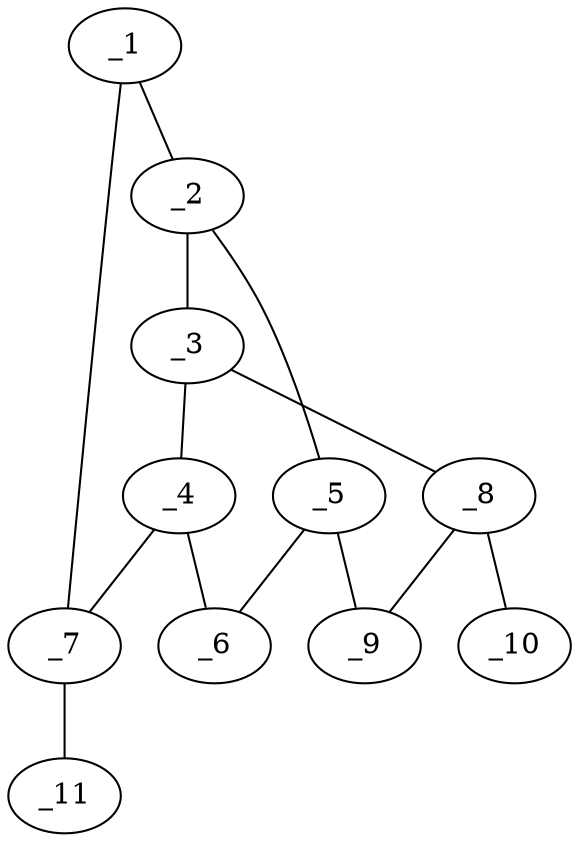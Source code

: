 graph molid666432 {
	_1	 [charge=0,
		chem=1,
		symbol="C  ",
		x="2.2788",
		y="0.1106"];
	_2	 [charge=0,
		chem=1,
		symbol="C  ",
		x="3.0878",
		y="0.6984"];
	_1 -- _2	 [valence=1];
	_7	 [charge=0,
		chem=1,
		symbol="C  ",
		x="2.5878",
		y="-0.8404"];
	_1 -- _7	 [valence=1];
	_3	 [charge=0,
		chem=1,
		symbol="C  ",
		x="3.8968",
		y="0.1106"];
	_2 -- _3	 [valence=1];
	_5	 [charge=0,
		chem=1,
		symbol="C  ",
		x="3.3968",
		y="1.6495"];
	_2 -- _5	 [valence=1];
	_4	 [charge=0,
		chem=1,
		symbol="C  ",
		x="3.5878",
		y="-0.8404"];
	_3 -- _4	 [valence=1];
	_8	 [charge=0,
		chem=1,
		symbol="C  ",
		x="4.7058",
		y="0.6984"];
	_3 -- _8	 [valence=1];
	_6	 [charge=0,
		chem=1,
		symbol="C  ",
		x="4.3968",
		y="-1.4282"];
	_4 -- _6	 [valence=1];
	_4 -- _7	 [valence=1];
	_5 -- _6	 [valence=1];
	_9	 [charge=0,
		chem=2,
		symbol="O  ",
		x="4.3968",
		y="1.6495"];
	_5 -- _9	 [valence=1];
	_11	 [charge=0,
		chem=2,
		symbol="O  ",
		x=2,
		y="-1.6495"];
	_7 -- _11	 [valence=2];
	_8 -- _9	 [valence=1];
	_10	 [charge=0,
		chem=2,
		symbol="O  ",
		x="5.6569",
		y="0.3894"];
	_8 -- _10	 [valence=2];
}
